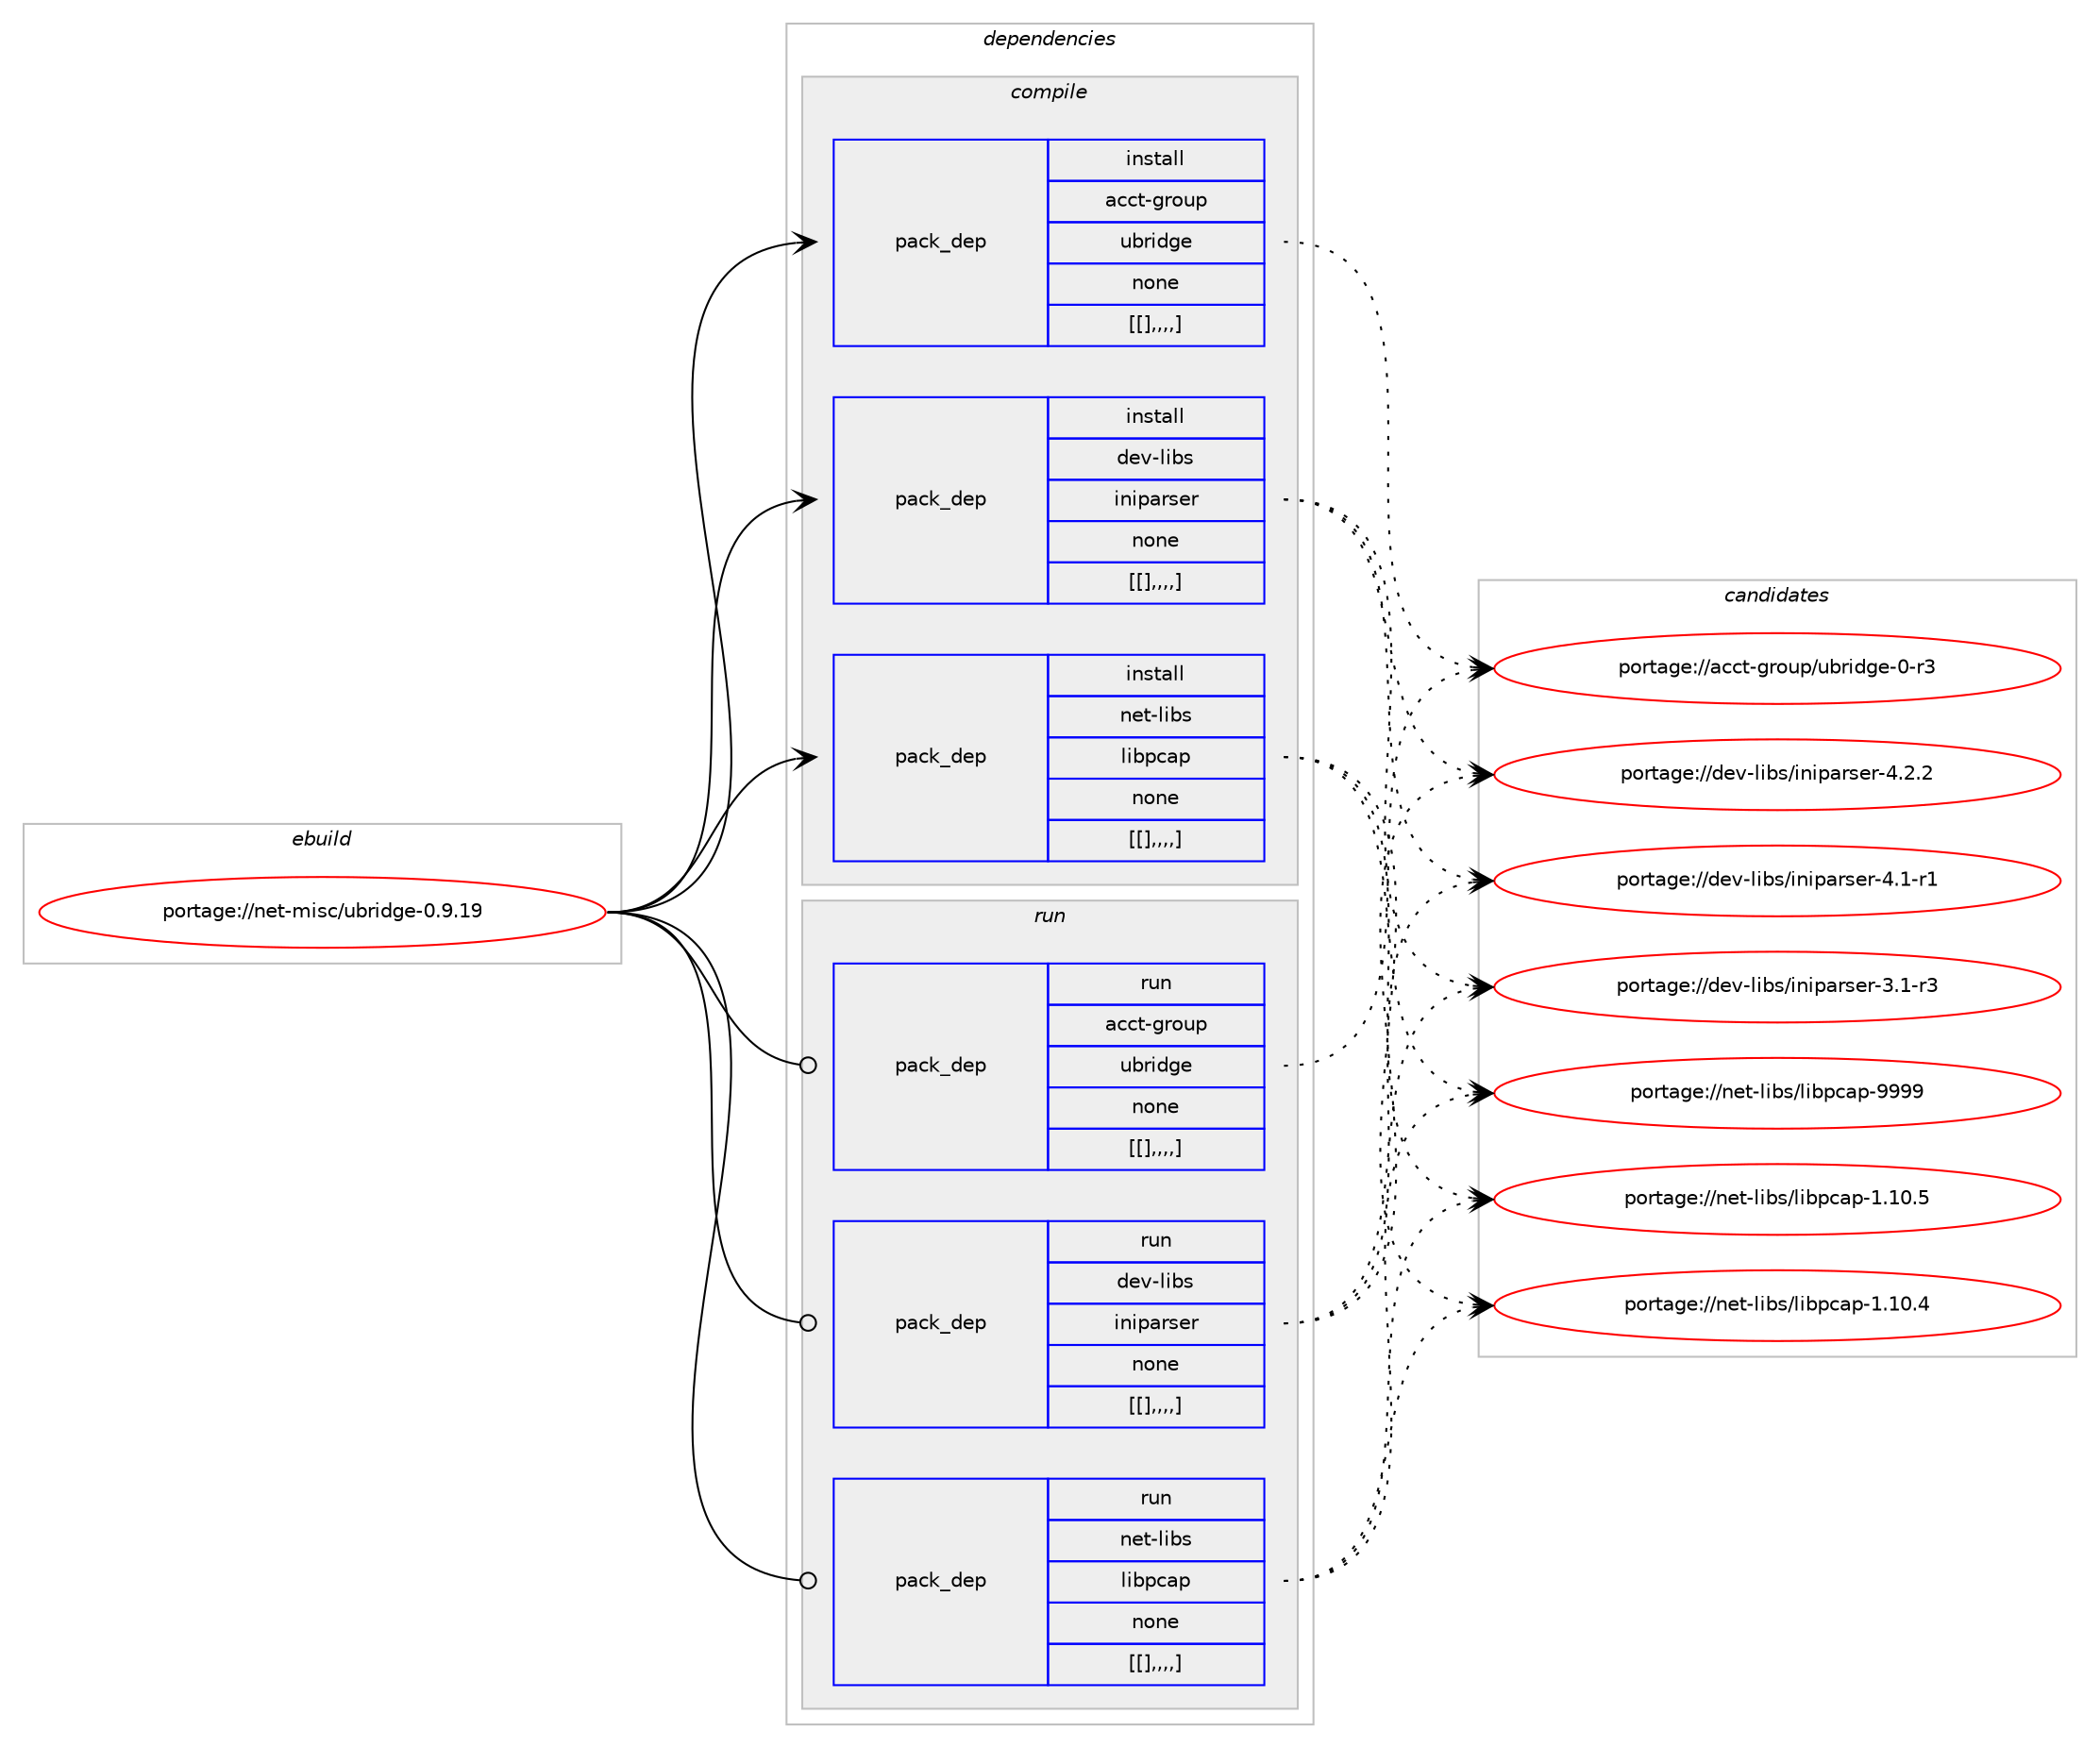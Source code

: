 digraph prolog {

# *************
# Graph options
# *************

newrank=true;
concentrate=true;
compound=true;
graph [rankdir=LR,fontname=Helvetica,fontsize=10,ranksep=1.5];#, ranksep=2.5, nodesep=0.2];
edge  [arrowhead=vee];
node  [fontname=Helvetica,fontsize=10];

# **********
# The ebuild
# **********

subgraph cluster_leftcol {
color=gray;
label=<<i>ebuild</i>>;
id [label="portage://net-misc/ubridge-0.9.19", color=red, width=4, href="../net-misc/ubridge-0.9.19.svg"];
}

# ****************
# The dependencies
# ****************

subgraph cluster_midcol {
color=gray;
label=<<i>dependencies</i>>;
subgraph cluster_compile {
fillcolor="#eeeeee";
style=filled;
label=<<i>compile</i>>;
subgraph pack290925 {
dependency399489 [label=<<TABLE BORDER="0" CELLBORDER="1" CELLSPACING="0" CELLPADDING="4" WIDTH="220"><TR><TD ROWSPAN="6" CELLPADDING="30">pack_dep</TD></TR><TR><TD WIDTH="110">install</TD></TR><TR><TD>acct-group</TD></TR><TR><TD>ubridge</TD></TR><TR><TD>none</TD></TR><TR><TD>[[],,,,]</TD></TR></TABLE>>, shape=none, color=blue];
}
id:e -> dependency399489:w [weight=20,style="solid",arrowhead="vee"];
subgraph pack290951 {
dependency399528 [label=<<TABLE BORDER="0" CELLBORDER="1" CELLSPACING="0" CELLPADDING="4" WIDTH="220"><TR><TD ROWSPAN="6" CELLPADDING="30">pack_dep</TD></TR><TR><TD WIDTH="110">install</TD></TR><TR><TD>dev-libs</TD></TR><TR><TD>iniparser</TD></TR><TR><TD>none</TD></TR><TR><TD>[[],,,,]</TD></TR></TABLE>>, shape=none, color=blue];
}
id:e -> dependency399528:w [weight=20,style="solid",arrowhead="vee"];
subgraph pack290964 {
dependency399553 [label=<<TABLE BORDER="0" CELLBORDER="1" CELLSPACING="0" CELLPADDING="4" WIDTH="220"><TR><TD ROWSPAN="6" CELLPADDING="30">pack_dep</TD></TR><TR><TD WIDTH="110">install</TD></TR><TR><TD>net-libs</TD></TR><TR><TD>libpcap</TD></TR><TR><TD>none</TD></TR><TR><TD>[[],,,,]</TD></TR></TABLE>>, shape=none, color=blue];
}
id:e -> dependency399553:w [weight=20,style="solid",arrowhead="vee"];
}
subgraph cluster_compileandrun {
fillcolor="#eeeeee";
style=filled;
label=<<i>compile and run</i>>;
}
subgraph cluster_run {
fillcolor="#eeeeee";
style=filled;
label=<<i>run</i>>;
subgraph pack291015 {
dependency399641 [label=<<TABLE BORDER="0" CELLBORDER="1" CELLSPACING="0" CELLPADDING="4" WIDTH="220"><TR><TD ROWSPAN="6" CELLPADDING="30">pack_dep</TD></TR><TR><TD WIDTH="110">run</TD></TR><TR><TD>acct-group</TD></TR><TR><TD>ubridge</TD></TR><TR><TD>none</TD></TR><TR><TD>[[],,,,]</TD></TR></TABLE>>, shape=none, color=blue];
}
id:e -> dependency399641:w [weight=20,style="solid",arrowhead="odot"];
subgraph pack291087 {
dependency399717 [label=<<TABLE BORDER="0" CELLBORDER="1" CELLSPACING="0" CELLPADDING="4" WIDTH="220"><TR><TD ROWSPAN="6" CELLPADDING="30">pack_dep</TD></TR><TR><TD WIDTH="110">run</TD></TR><TR><TD>dev-libs</TD></TR><TR><TD>iniparser</TD></TR><TR><TD>none</TD></TR><TR><TD>[[],,,,]</TD></TR></TABLE>>, shape=none, color=blue];
}
id:e -> dependency399717:w [weight=20,style="solid",arrowhead="odot"];
subgraph pack291139 {
dependency399784 [label=<<TABLE BORDER="0" CELLBORDER="1" CELLSPACING="0" CELLPADDING="4" WIDTH="220"><TR><TD ROWSPAN="6" CELLPADDING="30">pack_dep</TD></TR><TR><TD WIDTH="110">run</TD></TR><TR><TD>net-libs</TD></TR><TR><TD>libpcap</TD></TR><TR><TD>none</TD></TR><TR><TD>[[],,,,]</TD></TR></TABLE>>, shape=none, color=blue];
}
id:e -> dependency399784:w [weight=20,style="solid",arrowhead="odot"];
}
}

# **************
# The candidates
# **************

subgraph cluster_choices {
rank=same;
color=gray;
label=<<i>candidates</i>>;

subgraph choice290119 {
color=black;
nodesep=1;
choice97999911645103114111117112471179811410510010310145484511451 [label="portage://acct-group/ubridge-0-r3", color=red, width=4,href="../acct-group/ubridge-0-r3.svg"];
dependency399489:e -> choice97999911645103114111117112471179811410510010310145484511451:w [style=dotted,weight="100"];
}
subgraph choice290130 {
color=black;
nodesep=1;
choice10010111845108105981154710511010511297114115101114455246504650 [label="portage://dev-libs/iniparser-4.2.2", color=red, width=4,href="../dev-libs/iniparser-4.2.2.svg"];
choice10010111845108105981154710511010511297114115101114455246494511449 [label="portage://dev-libs/iniparser-4.1-r1", color=red, width=4,href="../dev-libs/iniparser-4.1-r1.svg"];
choice10010111845108105981154710511010511297114115101114455146494511451 [label="portage://dev-libs/iniparser-3.1-r3", color=red, width=4,href="../dev-libs/iniparser-3.1-r3.svg"];
dependency399528:e -> choice10010111845108105981154710511010511297114115101114455246504650:w [style=dotted,weight="100"];
dependency399528:e -> choice10010111845108105981154710511010511297114115101114455246494511449:w [style=dotted,weight="100"];
dependency399528:e -> choice10010111845108105981154710511010511297114115101114455146494511451:w [style=dotted,weight="100"];
}
subgraph choice290188 {
color=black;
nodesep=1;
choice1101011164510810598115471081059811299971124557575757 [label="portage://net-libs/libpcap-9999", color=red, width=4,href="../net-libs/libpcap-9999.svg"];
choice11010111645108105981154710810598112999711245494649484653 [label="portage://net-libs/libpcap-1.10.5", color=red, width=4,href="../net-libs/libpcap-1.10.5.svg"];
choice11010111645108105981154710810598112999711245494649484652 [label="portage://net-libs/libpcap-1.10.4", color=red, width=4,href="../net-libs/libpcap-1.10.4.svg"];
dependency399553:e -> choice1101011164510810598115471081059811299971124557575757:w [style=dotted,weight="100"];
dependency399553:e -> choice11010111645108105981154710810598112999711245494649484653:w [style=dotted,weight="100"];
dependency399553:e -> choice11010111645108105981154710810598112999711245494649484652:w [style=dotted,weight="100"];
}
subgraph choice290191 {
color=black;
nodesep=1;
choice97999911645103114111117112471179811410510010310145484511451 [label="portage://acct-group/ubridge-0-r3", color=red, width=4,href="../acct-group/ubridge-0-r3.svg"];
dependency399641:e -> choice97999911645103114111117112471179811410510010310145484511451:w [style=dotted,weight="100"];
}
subgraph choice290193 {
color=black;
nodesep=1;
choice10010111845108105981154710511010511297114115101114455246504650 [label="portage://dev-libs/iniparser-4.2.2", color=red, width=4,href="../dev-libs/iniparser-4.2.2.svg"];
choice10010111845108105981154710511010511297114115101114455246494511449 [label="portage://dev-libs/iniparser-4.1-r1", color=red, width=4,href="../dev-libs/iniparser-4.1-r1.svg"];
choice10010111845108105981154710511010511297114115101114455146494511451 [label="portage://dev-libs/iniparser-3.1-r3", color=red, width=4,href="../dev-libs/iniparser-3.1-r3.svg"];
dependency399717:e -> choice10010111845108105981154710511010511297114115101114455246504650:w [style=dotted,weight="100"];
dependency399717:e -> choice10010111845108105981154710511010511297114115101114455246494511449:w [style=dotted,weight="100"];
dependency399717:e -> choice10010111845108105981154710511010511297114115101114455146494511451:w [style=dotted,weight="100"];
}
subgraph choice290196 {
color=black;
nodesep=1;
choice1101011164510810598115471081059811299971124557575757 [label="portage://net-libs/libpcap-9999", color=red, width=4,href="../net-libs/libpcap-9999.svg"];
choice11010111645108105981154710810598112999711245494649484653 [label="portage://net-libs/libpcap-1.10.5", color=red, width=4,href="../net-libs/libpcap-1.10.5.svg"];
choice11010111645108105981154710810598112999711245494649484652 [label="portage://net-libs/libpcap-1.10.4", color=red, width=4,href="../net-libs/libpcap-1.10.4.svg"];
dependency399784:e -> choice1101011164510810598115471081059811299971124557575757:w [style=dotted,weight="100"];
dependency399784:e -> choice11010111645108105981154710810598112999711245494649484653:w [style=dotted,weight="100"];
dependency399784:e -> choice11010111645108105981154710810598112999711245494649484652:w [style=dotted,weight="100"];
}
}

}
